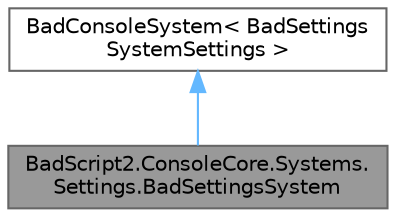 digraph "BadScript2.ConsoleCore.Systems.Settings.BadSettingsSystem"
{
 // LATEX_PDF_SIZE
  bgcolor="transparent";
  edge [fontname=Helvetica,fontsize=10,labelfontname=Helvetica,labelfontsize=10];
  node [fontname=Helvetica,fontsize=10,shape=box,height=0.2,width=0.4];
  Node1 [id="Node000001",label="BadScript2.ConsoleCore.Systems.\lSettings.BadSettingsSystem",height=0.2,width=0.4,color="gray40", fillcolor="grey60", style="filled", fontcolor="black",tooltip="Prints a specific setting to the console."];
  Node2 -> Node1 [id="edge1_Node000001_Node000002",dir="back",color="steelblue1",style="solid",tooltip=" "];
  Node2 [id="Node000002",label="BadConsoleSystem\< BadSettings\lSystemSettings \>",height=0.2,width=0.4,color="gray40", fillcolor="white", style="filled",URL="$class_bad_script2_1_1_console_core_1_1_systems_1_1_bad_console_system.html",tooltip=" "];
}
